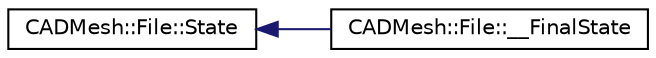 digraph "Graphical Class Hierarchy"
{
 // LATEX_PDF_SIZE
  edge [fontname="Helvetica",fontsize="10",labelfontname="Helvetica",labelfontsize="10"];
  node [fontname="Helvetica",fontsize="10",shape=record];
  rankdir="LR";
  Node0 [label="CADMesh::File::State",height=0.2,width=0.4,color="black", fillcolor="white", style="filled",URL="$struct_c_a_d_mesh_1_1_file_1_1_state.html",tooltip=" "];
  Node0 -> Node1 [dir="back",color="midnightblue",fontsize="10",style="solid",fontname="Helvetica"];
  Node1 [label="CADMesh::File::__FinalState",height=0.2,width=0.4,color="black", fillcolor="white", style="filled",URL="$struct_c_a_d_mesh_1_1_file_1_1_____final_state.html",tooltip=" "];
}
